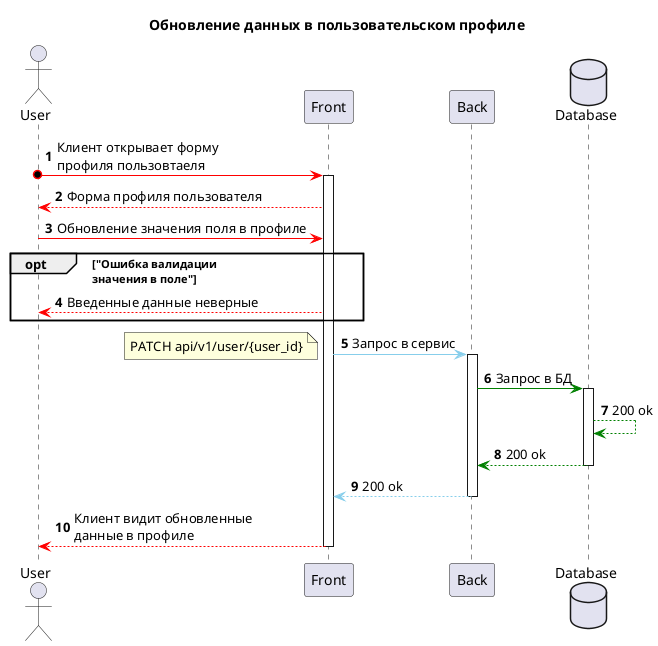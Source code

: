 @startuml qwe

title "Обновление данных в пользовательском профиле"

autonumber

actor       "User"     as u
participant "Front"    as c
participant "Back"     as b
database    "Database" as db

u o-[#red]> c++ : Клиент открывает форму \nпрофиля пользовтаеля
c -[#red]-> u : Форма профиля пользователя
u -[#red]> c : Обновление значения поля в профиле
opt "Ошибка валидации \nзначения в поле"
    c --[#red]> u : Введенные данные неверные
end
c -[#SkyBlue]> b++ : Запрос в сервис
note left: PATCH api/v1/user/{user_id}
b -[#Green]> db++ : Запрос в БД
db --[#Green]> db : 200 ok
db --[#Green]> b-- : 200 ok
b --[#SkyBlue]> c-- : 200 ok
c --[#Red]> u-- : Клиент видит обновленные \nданные в профиле

@enduml